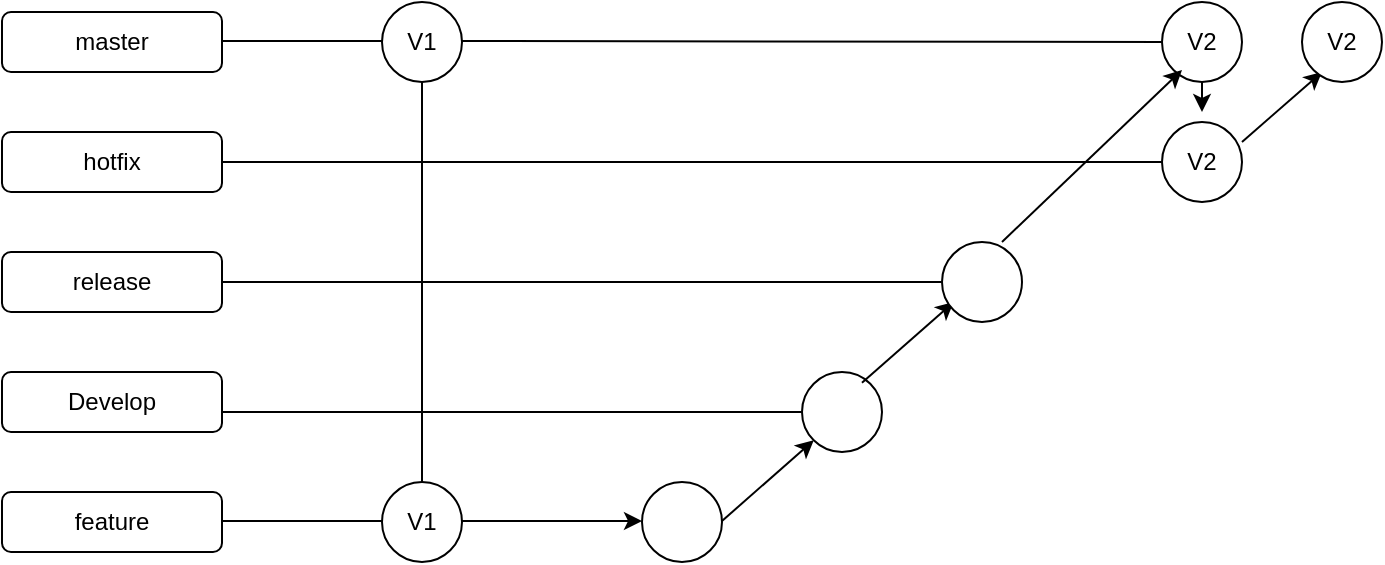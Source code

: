 <mxfile version="12.4.7" type="device"><diagram id="ayK0oZpo-6T7l7gxAfM2" name="Page-1"><mxGraphModel dx="1102" dy="614" grid="1" gridSize="10" guides="1" tooltips="1" connect="1" arrows="1" fold="1" page="1" pageScale="1" pageWidth="850" pageHeight="1100" math="0" shadow="0"><root><mxCell id="0"/><mxCell id="1" parent="0"/><mxCell id="iX3KhRiK4BuLZ_RrBB2h-1" value="" style="rounded=1;whiteSpace=wrap;html=1;" parent="1" vertex="1"><mxGeometry x="80" y="155" width="110" height="30" as="geometry"/></mxCell><mxCell id="iX3KhRiK4BuLZ_RrBB2h-2" value="master" style="text;html=1;strokeColor=none;fillColor=none;align=center;verticalAlign=middle;whiteSpace=wrap;rounded=0;" parent="1" vertex="1"><mxGeometry x="115" y="160" width="40" height="20" as="geometry"/></mxCell><mxCell id="iX3KhRiK4BuLZ_RrBB2h-3" value="" style="rounded=1;whiteSpace=wrap;html=1;" parent="1" vertex="1"><mxGeometry x="80" y="215" width="110" height="30" as="geometry"/></mxCell><mxCell id="iX3KhRiK4BuLZ_RrBB2h-4" value="hotfix" style="text;html=1;strokeColor=none;fillColor=none;align=center;verticalAlign=middle;whiteSpace=wrap;rounded=0;" parent="1" vertex="1"><mxGeometry x="115" y="220" width="40" height="20" as="geometry"/></mxCell><mxCell id="iX3KhRiK4BuLZ_RrBB2h-5" value="" style="rounded=1;whiteSpace=wrap;html=1;" parent="1" vertex="1"><mxGeometry x="80" y="275" width="110" height="30" as="geometry"/></mxCell><mxCell id="iX3KhRiK4BuLZ_RrBB2h-6" value="release" style="text;html=1;strokeColor=none;fillColor=none;align=center;verticalAlign=middle;whiteSpace=wrap;rounded=0;" parent="1" vertex="1"><mxGeometry x="115" y="280" width="40" height="20" as="geometry"/></mxCell><mxCell id="iX3KhRiK4BuLZ_RrBB2h-7" value="" style="rounded=1;whiteSpace=wrap;html=1;" parent="1" vertex="1"><mxGeometry x="80" y="335" width="110" height="30" as="geometry"/></mxCell><mxCell id="iX3KhRiK4BuLZ_RrBB2h-8" value="Develop" style="text;html=1;strokeColor=none;fillColor=none;align=center;verticalAlign=middle;whiteSpace=wrap;rounded=0;" parent="1" vertex="1"><mxGeometry x="115" y="340" width="40" height="20" as="geometry"/></mxCell><mxCell id="iX3KhRiK4BuLZ_RrBB2h-9" value="" style="rounded=1;whiteSpace=wrap;html=1;" parent="1" vertex="1"><mxGeometry x="80" y="395" width="110" height="30" as="geometry"/></mxCell><mxCell id="iX3KhRiK4BuLZ_RrBB2h-10" value="feature" style="text;html=1;strokeColor=none;fillColor=none;align=center;verticalAlign=middle;whiteSpace=wrap;rounded=0;" parent="1" vertex="1"><mxGeometry x="115" y="400" width="40" height="20" as="geometry"/></mxCell><mxCell id="iX3KhRiK4BuLZ_RrBB2h-11" value="" style="endArrow=classic;html=1;" parent="1" edge="1"><mxGeometry width="50" height="50" relative="1" as="geometry"><mxPoint x="190" y="409.5" as="sourcePoint"/><mxPoint x="280" y="409.5" as="targetPoint"/></mxGeometry></mxCell><mxCell id="iX3KhRiK4BuLZ_RrBB2h-13" value="" style="endArrow=classic;html=1;" parent="1" edge="1"><mxGeometry width="50" height="50" relative="1" as="geometry"><mxPoint x="190" y="169.5" as="sourcePoint"/><mxPoint x="280" y="169.5" as="targetPoint"/></mxGeometry></mxCell><mxCell id="iX3KhRiK4BuLZ_RrBB2h-14" value="" style="ellipse;whiteSpace=wrap;html=1;aspect=fixed;" parent="1" vertex="1"><mxGeometry x="270" y="150" width="40" height="40" as="geometry"/></mxCell><mxCell id="iX3KhRiK4BuLZ_RrBB2h-15" value="V1" style="text;html=1;strokeColor=none;fillColor=none;align=center;verticalAlign=middle;whiteSpace=wrap;rounded=0;" parent="1" vertex="1"><mxGeometry x="270" y="160" width="40" height="20" as="geometry"/></mxCell><mxCell id="iX3KhRiK4BuLZ_RrBB2h-16" value="" style="endArrow=none;html=1;exitX=0.5;exitY=0;exitDx=0;exitDy=0;" parent="1" source="iX3KhRiK4BuLZ_RrBB2h-20" edge="1"><mxGeometry width="50" height="50" relative="1" as="geometry"><mxPoint x="290" y="330" as="sourcePoint"/><mxPoint x="290" y="190" as="targetPoint"/></mxGeometry></mxCell><mxCell id="iX3KhRiK4BuLZ_RrBB2h-20" value="" style="ellipse;whiteSpace=wrap;html=1;aspect=fixed;" parent="1" vertex="1"><mxGeometry x="270" y="390" width="40" height="40" as="geometry"/></mxCell><mxCell id="iX3KhRiK4BuLZ_RrBB2h-21" value="V1" style="text;html=1;strokeColor=none;fillColor=none;align=center;verticalAlign=middle;whiteSpace=wrap;rounded=0;" parent="1" vertex="1"><mxGeometry x="270" y="400" width="40" height="20" as="geometry"/></mxCell><mxCell id="iX3KhRiK4BuLZ_RrBB2h-23" value="" style="endArrow=classic;html=1;" parent="1" edge="1"><mxGeometry width="50" height="50" relative="1" as="geometry"><mxPoint x="310" y="409.5" as="sourcePoint"/><mxPoint x="400" y="409.5" as="targetPoint"/></mxGeometry></mxCell><mxCell id="iX3KhRiK4BuLZ_RrBB2h-24" value="" style="ellipse;whiteSpace=wrap;html=1;aspect=fixed;" parent="1" vertex="1"><mxGeometry x="400" y="390" width="40" height="40" as="geometry"/></mxCell><mxCell id="iX3KhRiK4BuLZ_RrBB2h-26" value="" style="endArrow=classic;html=1;entryX=0;entryY=1;entryDx=0;entryDy=0;" parent="1" target="iX3KhRiK4BuLZ_RrBB2h-27" edge="1"><mxGeometry width="50" height="50" relative="1" as="geometry"><mxPoint x="440" y="409.5" as="sourcePoint"/><mxPoint x="480" y="375" as="targetPoint"/></mxGeometry></mxCell><mxCell id="iX3KhRiK4BuLZ_RrBB2h-27" value="" style="ellipse;whiteSpace=wrap;html=1;aspect=fixed;" parent="1" vertex="1"><mxGeometry x="480" y="335" width="40" height="40" as="geometry"/></mxCell><mxCell id="iX3KhRiK4BuLZ_RrBB2h-28" value="" style="endArrow=none;html=1;entryX=0;entryY=0.5;entryDx=0;entryDy=0;" parent="1" target="iX3KhRiK4BuLZ_RrBB2h-27" edge="1"><mxGeometry width="50" height="50" relative="1" as="geometry"><mxPoint x="190" y="355" as="sourcePoint"/><mxPoint x="240" y="305" as="targetPoint"/><Array as="points"><mxPoint x="480" y="355"/></Array></mxGeometry></mxCell><mxCell id="iX3KhRiK4BuLZ_RrBB2h-30" value="" style="endArrow=classic;html=1;entryX=0;entryY=1;entryDx=0;entryDy=0;" parent="1" edge="1"><mxGeometry width="50" height="50" relative="1" as="geometry"><mxPoint x="510" y="340.36" as="sourcePoint"/><mxPoint x="555.858" y="300.002" as="targetPoint"/></mxGeometry></mxCell><mxCell id="iX3KhRiK4BuLZ_RrBB2h-31" value="" style="ellipse;whiteSpace=wrap;html=1;aspect=fixed;" parent="1" vertex="1"><mxGeometry x="550" y="270" width="40" height="40" as="geometry"/></mxCell><mxCell id="iX3KhRiK4BuLZ_RrBB2h-32" value="" style="endArrow=none;html=1;entryX=0;entryY=0.5;entryDx=0;entryDy=0;" parent="1" target="iX3KhRiK4BuLZ_RrBB2h-31" edge="1"><mxGeometry width="50" height="50" relative="1" as="geometry"><mxPoint x="190" y="290" as="sourcePoint"/><mxPoint x="240" y="240" as="targetPoint"/></mxGeometry></mxCell><mxCell id="iX3KhRiK4BuLZ_RrBB2h-33" value="" style="endArrow=none;html=1;entryX=0;entryY=0.5;entryDx=0;entryDy=0;" parent="1" target="iX3KhRiK4BuLZ_RrBB2h-34" edge="1"><mxGeometry width="50" height="50" relative="1" as="geometry"><mxPoint x="310" y="169.5" as="sourcePoint"/><mxPoint x="640" y="169.5" as="targetPoint"/></mxGeometry></mxCell><mxCell id="iX3KhRiK4BuLZ_RrBB2h-34" value="" style="ellipse;whiteSpace=wrap;html=1;aspect=fixed;" parent="1" vertex="1"><mxGeometry x="660" y="150" width="40" height="40" as="geometry"/></mxCell><mxCell id="iX3KhRiK4BuLZ_RrBB2h-35" value="" style="endArrow=classic;html=1;" parent="1" edge="1"><mxGeometry width="50" height="50" relative="1" as="geometry"><mxPoint x="580" y="270" as="sourcePoint"/><mxPoint x="670" y="184" as="targetPoint"/></mxGeometry></mxCell><mxCell id="iX3KhRiK4BuLZ_RrBB2h-36" value="V2" style="text;html=1;strokeColor=none;fillColor=none;align=center;verticalAlign=middle;whiteSpace=wrap;rounded=0;" parent="1" vertex="1"><mxGeometry x="660" y="160" width="40" height="20" as="geometry"/></mxCell><mxCell id="iX3KhRiK4BuLZ_RrBB2h-39" value="" style="endArrow=classic;html=1;" parent="1" edge="1"><mxGeometry width="50" height="50" relative="1" as="geometry"><mxPoint x="680" y="190" as="sourcePoint"/><mxPoint x="680" y="205" as="targetPoint"/></mxGeometry></mxCell><mxCell id="iX3KhRiK4BuLZ_RrBB2h-40" value="" style="endArrow=none;html=1;" parent="1" edge="1"><mxGeometry width="50" height="50" relative="1" as="geometry"><mxPoint x="190" y="230" as="sourcePoint"/><mxPoint x="660" y="230" as="targetPoint"/></mxGeometry></mxCell><mxCell id="iX3KhRiK4BuLZ_RrBB2h-41" value="" style="ellipse;whiteSpace=wrap;html=1;aspect=fixed;" parent="1" vertex="1"><mxGeometry x="660" y="210" width="40" height="40" as="geometry"/></mxCell><mxCell id="iX3KhRiK4BuLZ_RrBB2h-42" value="V2" style="text;html=1;strokeColor=none;fillColor=none;align=center;verticalAlign=middle;whiteSpace=wrap;rounded=0;" parent="1" vertex="1"><mxGeometry x="660" y="220" width="40" height="20" as="geometry"/></mxCell><mxCell id="iX3KhRiK4BuLZ_RrBB2h-43" value="" style="endArrow=classic;html=1;" parent="1" edge="1"><mxGeometry width="50" height="50" relative="1" as="geometry"><mxPoint x="700" y="220" as="sourcePoint"/><mxPoint x="740" y="185" as="targetPoint"/></mxGeometry></mxCell><mxCell id="iX3KhRiK4BuLZ_RrBB2h-44" value="" style="ellipse;whiteSpace=wrap;html=1;aspect=fixed;" parent="1" vertex="1"><mxGeometry x="730" y="150" width="40" height="40" as="geometry"/></mxCell><mxCell id="iX3KhRiK4BuLZ_RrBB2h-45" value="V2" style="text;html=1;strokeColor=none;fillColor=none;align=center;verticalAlign=middle;whiteSpace=wrap;rounded=0;" parent="1" vertex="1"><mxGeometry x="730" y="160" width="40" height="20" as="geometry"/></mxCell></root></mxGraphModel></diagram></mxfile>